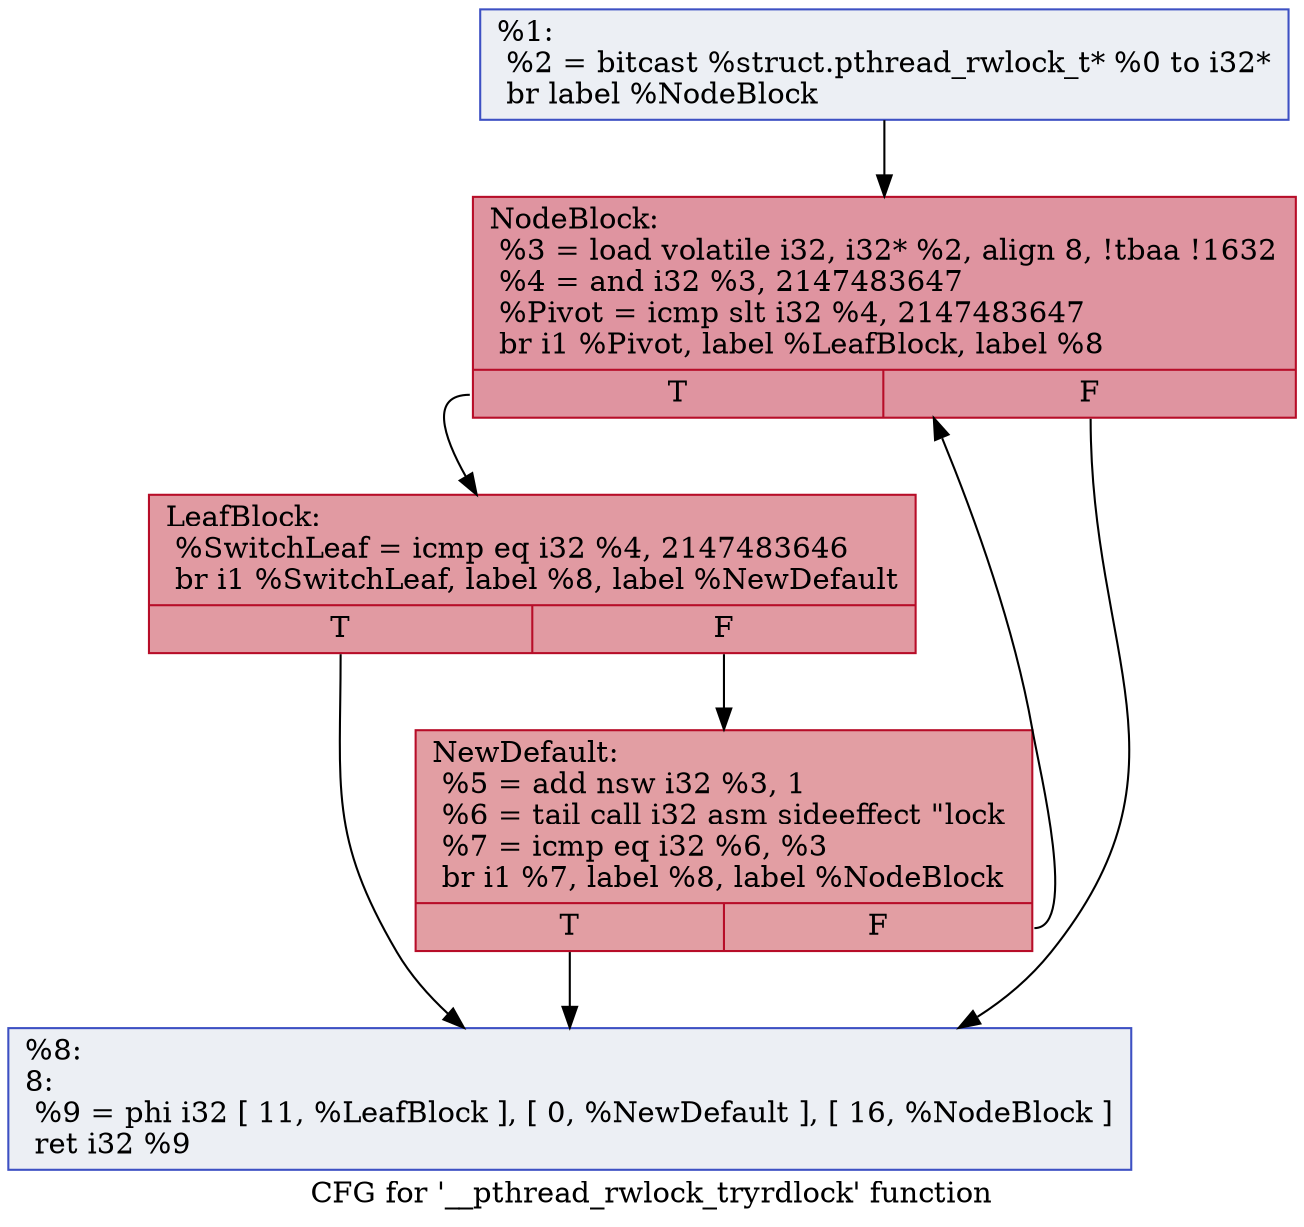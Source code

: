 digraph "CFG for '__pthread_rwlock_tryrdlock' function" {
	label="CFG for '__pthread_rwlock_tryrdlock' function";

	Node0x14c4360 [shape=record,color="#3d50c3ff", style=filled, fillcolor="#d4dbe670",label="{%1:\l  %2 = bitcast %struct.pthread_rwlock_t* %0 to i32*\l  br label %NodeBlock\l}"];
	Node0x14c4360 -> Node0x14c43e0;
	Node0x14c43e0 [shape=record,color="#b70d28ff", style=filled, fillcolor="#b70d2870",label="{NodeBlock:                                        \l  %3 = load volatile i32, i32* %2, align 8, !tbaa !1632\l  %4 = and i32 %3, 2147483647\l  %Pivot = icmp slt i32 %4, 2147483647\l  br i1 %Pivot, label %LeafBlock, label %8\l|{<s0>T|<s1>F}}"];
	Node0x14c43e0:s0 -> Node0x14c4430;
	Node0x14c43e0:s1 -> Node0x14c44d0;
	Node0x14c4430 [shape=record,color="#b70d28ff", style=filled, fillcolor="#bb1b2c70",label="{LeafBlock:                                        \l  %SwitchLeaf = icmp eq i32 %4, 2147483646\l  br i1 %SwitchLeaf, label %8, label %NewDefault\l|{<s0>T|<s1>F}}"];
	Node0x14c4430:s0 -> Node0x14c44d0;
	Node0x14c4430:s1 -> Node0x14c4480;
	Node0x14c4480 [shape=record,color="#b70d28ff", style=filled, fillcolor="#be242e70",label="{NewDefault:                                       \l  %5 = add nsw i32 %3, 1\l  %6 = tail call i32 asm sideeffect \"lock \l  %7 = icmp eq i32 %6, %3\l  br i1 %7, label %8, label %NodeBlock\l|{<s0>T|<s1>F}}"];
	Node0x14c4480:s0 -> Node0x14c44d0;
	Node0x14c4480:s1 -> Node0x14c43e0;
	Node0x14c44d0 [shape=record,color="#3d50c3ff", style=filled, fillcolor="#d4dbe670",label="{%8:\l8:                                                \l  %9 = phi i32 [ 11, %LeafBlock ], [ 0, %NewDefault ], [ 16, %NodeBlock ]\l  ret i32 %9\l}"];
}
